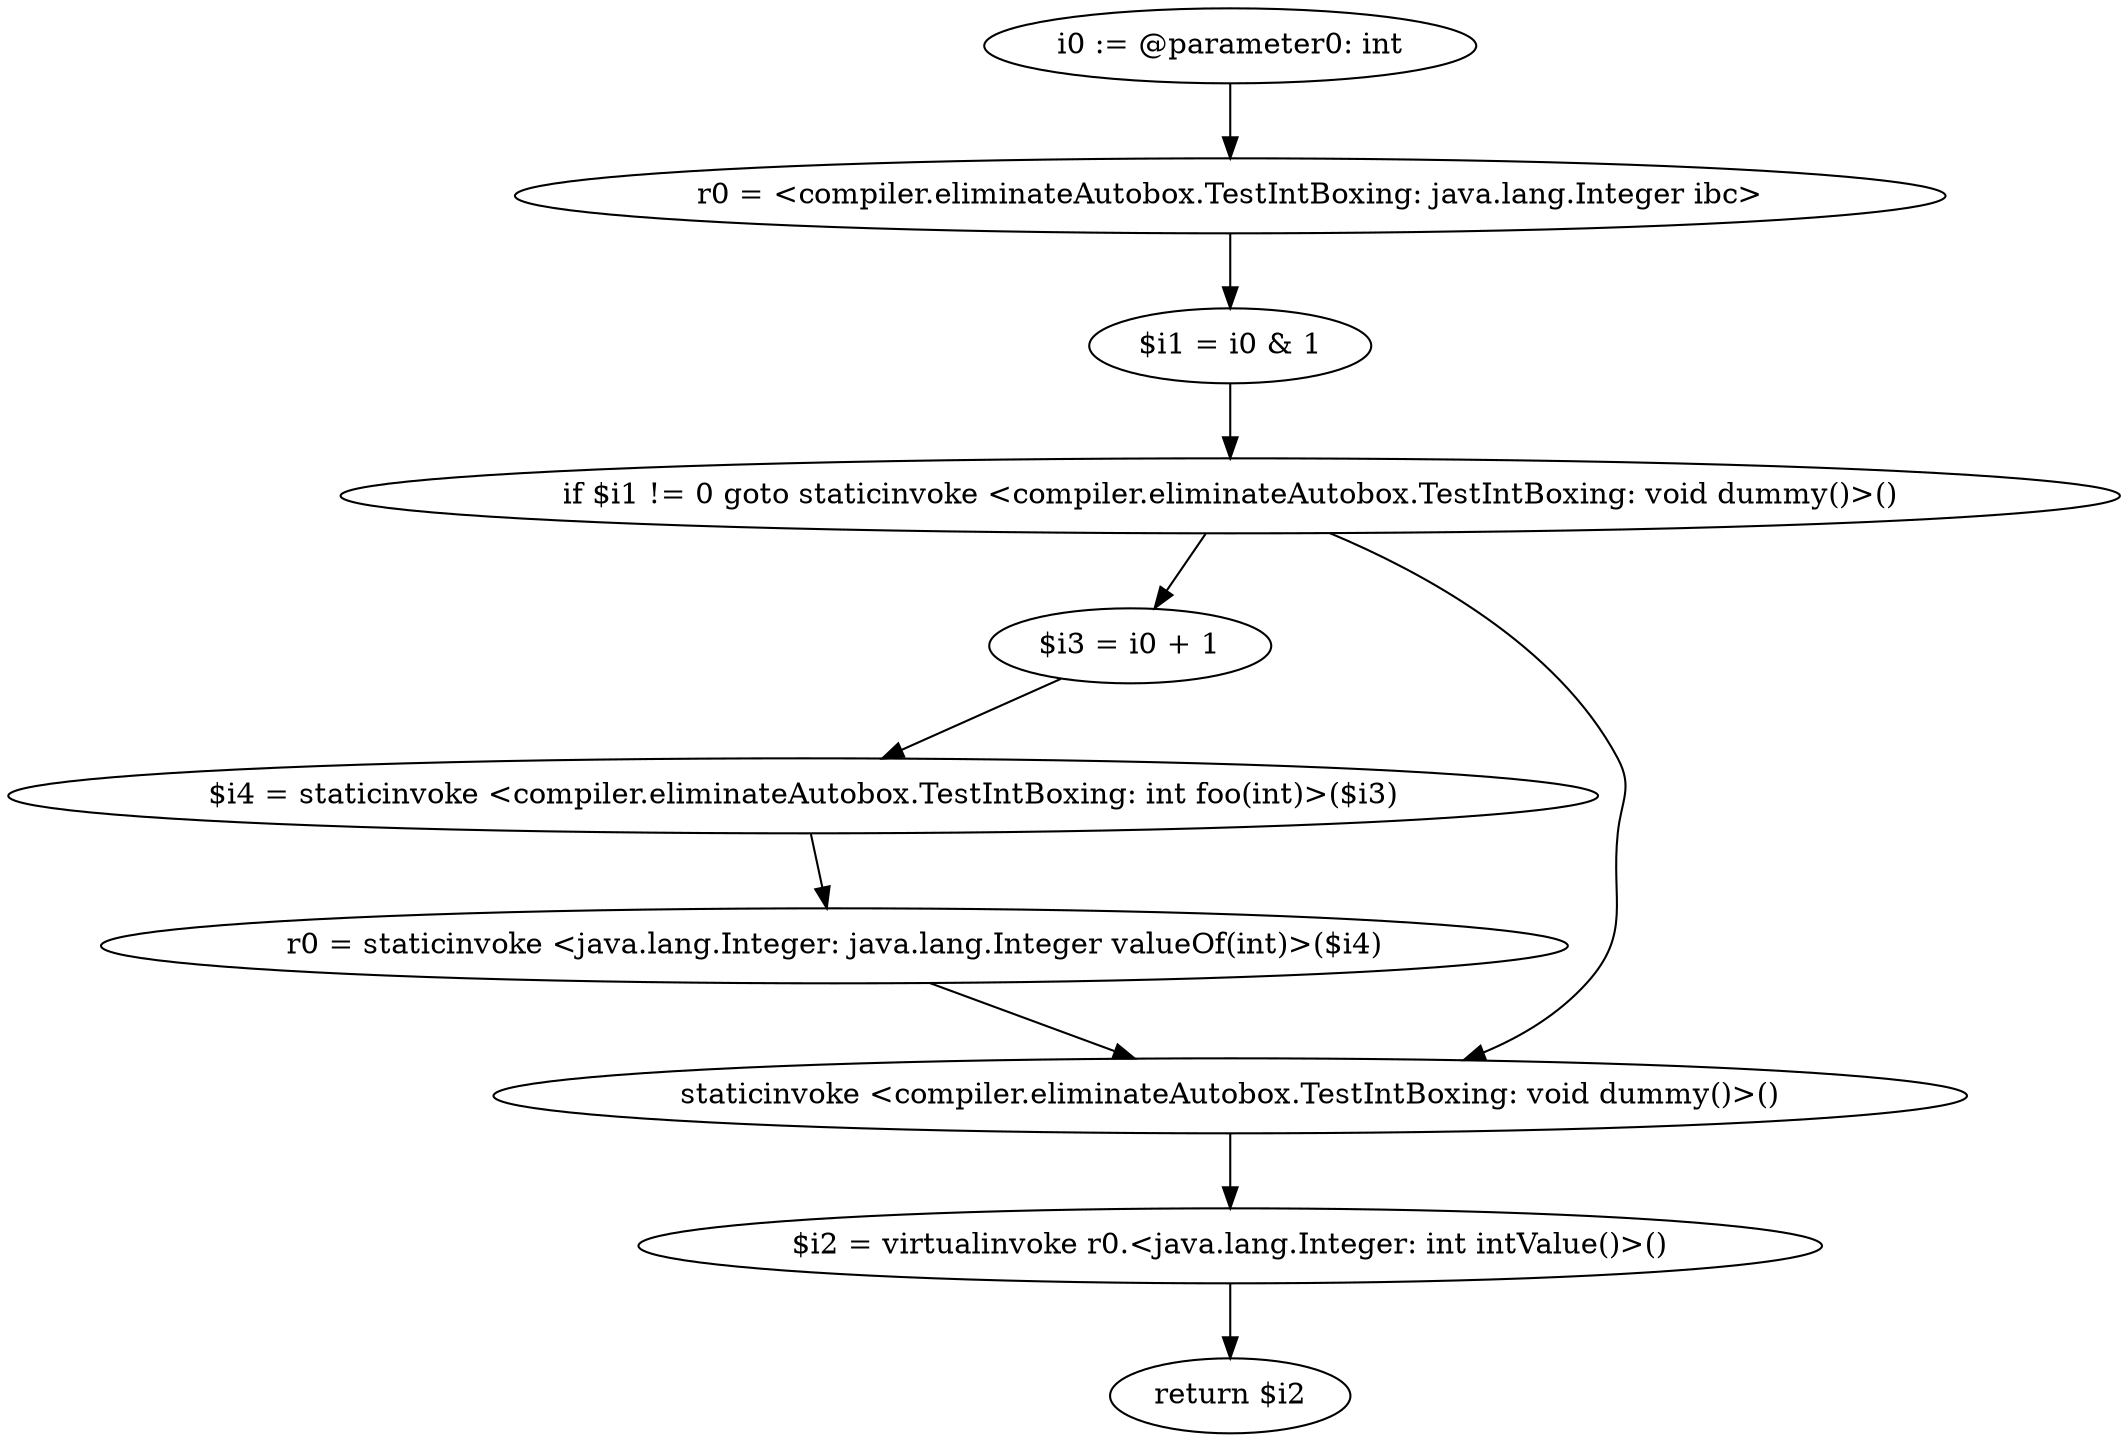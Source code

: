 digraph "unitGraph" {
    "i0 := @parameter0: int"
    "r0 = <compiler.eliminateAutobox.TestIntBoxing: java.lang.Integer ibc>"
    "$i1 = i0 & 1"
    "if $i1 != 0 goto staticinvoke <compiler.eliminateAutobox.TestIntBoxing: void dummy()>()"
    "$i3 = i0 + 1"
    "$i4 = staticinvoke <compiler.eliminateAutobox.TestIntBoxing: int foo(int)>($i3)"
    "r0 = staticinvoke <java.lang.Integer: java.lang.Integer valueOf(int)>($i4)"
    "staticinvoke <compiler.eliminateAutobox.TestIntBoxing: void dummy()>()"
    "$i2 = virtualinvoke r0.<java.lang.Integer: int intValue()>()"
    "return $i2"
    "i0 := @parameter0: int"->"r0 = <compiler.eliminateAutobox.TestIntBoxing: java.lang.Integer ibc>";
    "r0 = <compiler.eliminateAutobox.TestIntBoxing: java.lang.Integer ibc>"->"$i1 = i0 & 1";
    "$i1 = i0 & 1"->"if $i1 != 0 goto staticinvoke <compiler.eliminateAutobox.TestIntBoxing: void dummy()>()";
    "if $i1 != 0 goto staticinvoke <compiler.eliminateAutobox.TestIntBoxing: void dummy()>()"->"$i3 = i0 + 1";
    "if $i1 != 0 goto staticinvoke <compiler.eliminateAutobox.TestIntBoxing: void dummy()>()"->"staticinvoke <compiler.eliminateAutobox.TestIntBoxing: void dummy()>()";
    "$i3 = i0 + 1"->"$i4 = staticinvoke <compiler.eliminateAutobox.TestIntBoxing: int foo(int)>($i3)";
    "$i4 = staticinvoke <compiler.eliminateAutobox.TestIntBoxing: int foo(int)>($i3)"->"r0 = staticinvoke <java.lang.Integer: java.lang.Integer valueOf(int)>($i4)";
    "r0 = staticinvoke <java.lang.Integer: java.lang.Integer valueOf(int)>($i4)"->"staticinvoke <compiler.eliminateAutobox.TestIntBoxing: void dummy()>()";
    "staticinvoke <compiler.eliminateAutobox.TestIntBoxing: void dummy()>()"->"$i2 = virtualinvoke r0.<java.lang.Integer: int intValue()>()";
    "$i2 = virtualinvoke r0.<java.lang.Integer: int intValue()>()"->"return $i2";
}
